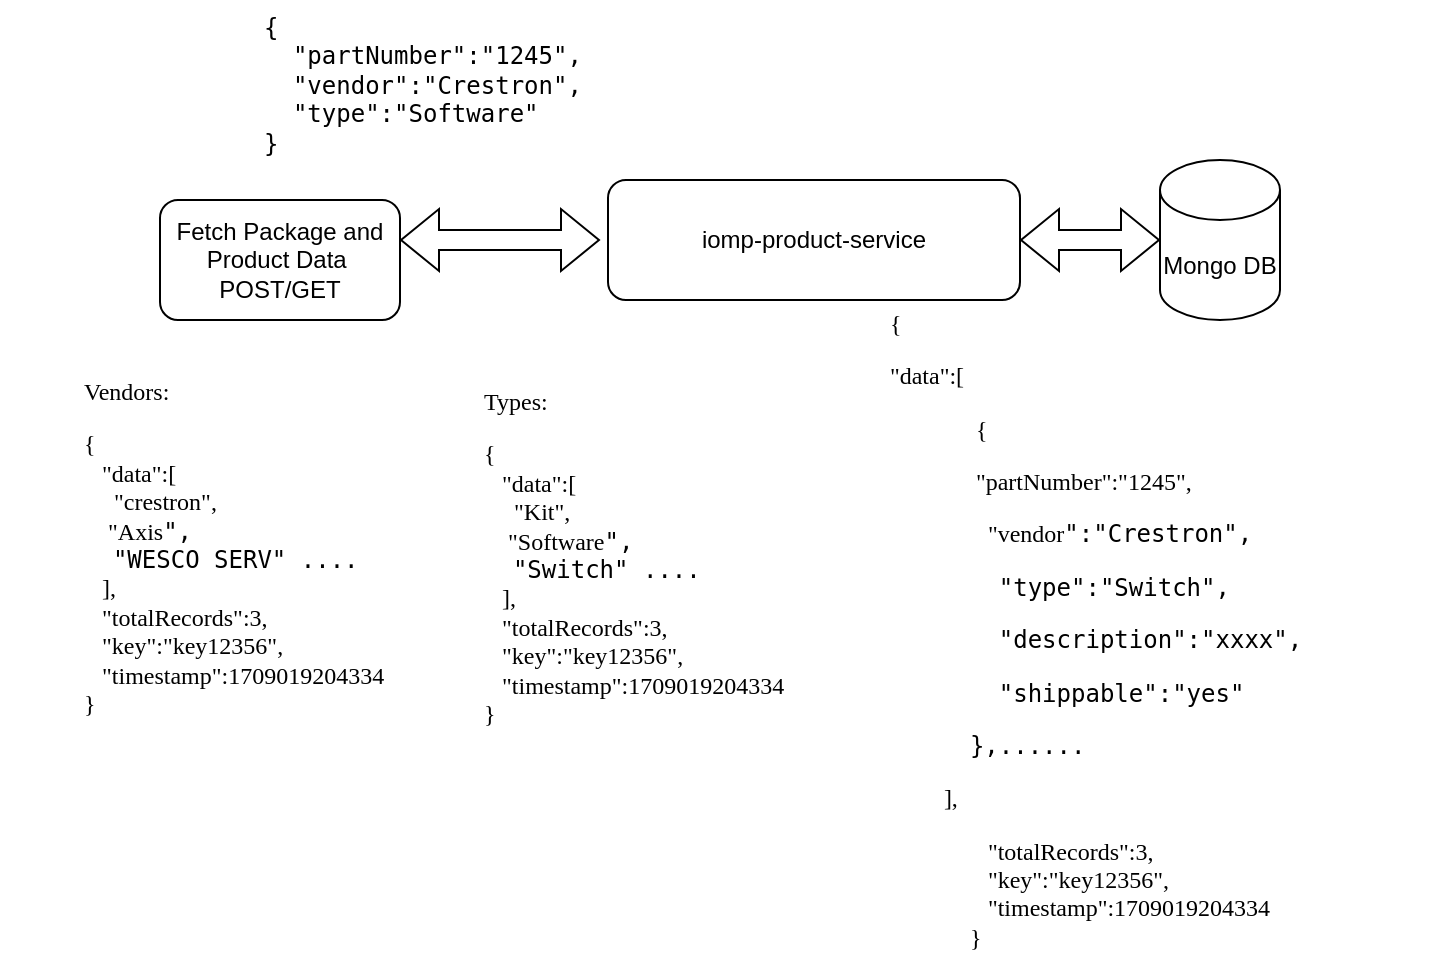 <mxfile version="24.6.3" type="github">
  <diagram name="Page-1" id="BYTXbC25DRY8ZI2Z7DPX">
    <mxGraphModel dx="1026" dy="556" grid="1" gridSize="10" guides="1" tooltips="1" connect="1" arrows="1" fold="1" page="1" pageScale="1" pageWidth="827" pageHeight="1169" math="0" shadow="0">
      <root>
        <mxCell id="0" />
        <mxCell id="1" parent="0" />
        <mxCell id="M__pvSeYkyBA2umGWvLx-5" value="Fetch Package and Product Data&amp;nbsp;&lt;div&gt;POST/GET&lt;/div&gt;" style="rounded=1;whiteSpace=wrap;html=1;" parent="1" vertex="1">
          <mxGeometry x="100" y="300" width="120" height="60" as="geometry" />
        </mxCell>
        <mxCell id="M__pvSeYkyBA2umGWvLx-6" value="" style="rounded=1;whiteSpace=wrap;html=1;" parent="1" vertex="1">
          <mxGeometry x="324" y="290" width="206" height="60" as="geometry" />
        </mxCell>
        <mxCell id="M__pvSeYkyBA2umGWvLx-7" value="iomp-product-service" style="text;html=1;align=center;verticalAlign=middle;whiteSpace=wrap;rounded=0;" parent="1" vertex="1">
          <mxGeometry x="357" y="307.5" width="140" height="25" as="geometry" />
        </mxCell>
        <mxCell id="M__pvSeYkyBA2umGWvLx-13" value="" style="shape=flexArrow;endArrow=classic;startArrow=classic;html=1;rounded=0;" parent="1" edge="1">
          <mxGeometry width="100" height="100" relative="1" as="geometry">
            <mxPoint x="220" y="320" as="sourcePoint" />
            <mxPoint x="320" y="320" as="targetPoint" />
          </mxGeometry>
        </mxCell>
        <mxCell id="M__pvSeYkyBA2umGWvLx-14" value="" style="shape=flexArrow;endArrow=classic;startArrow=classic;html=1;rounded=0;" parent="1" edge="1">
          <mxGeometry width="100" height="100" relative="1" as="geometry">
            <mxPoint x="530" y="320" as="sourcePoint" />
            <mxPoint x="600" y="320" as="targetPoint" />
          </mxGeometry>
        </mxCell>
        <mxCell id="M__pvSeYkyBA2umGWvLx-25" value="Mongo DB" style="shape=cylinder3;whiteSpace=wrap;html=1;boundedLbl=1;backgroundOutline=1;size=15;" parent="1" vertex="1">
          <mxGeometry x="600" y="280" width="60" height="80" as="geometry" />
        </mxCell>
        <mxCell id="M__pvSeYkyBA2umGWvLx-46" value="&lt;pre style=&quot;margin-top: 0px;&quot;&gt;{&lt;br&gt;  &quot;partNumber&quot;:&quot;1245&quot;,&lt;br&gt;  &quot;vendor&quot;:&quot;Crestron&quot;,&lt;br&gt;  &quot;type&quot;:&quot;Software&quot;&lt;br&gt;}&lt;/pre&gt;" style="text;html=1;whiteSpace=wrap;overflow=hidden;rounded=0;align=left;" parent="1" vertex="1">
          <mxGeometry x="150" y="200" width="280" height="80" as="geometry" />
        </mxCell>
        <mxCell id="eWnXWsVsrv5pQYVKBkyM-1" value="&lt;pre style=&quot;margin-top: 0px;&quot;&gt;&lt;pre&gt;&lt;blockquote&gt;&lt;font face=&quot;Verdana&quot;&gt;Vendors:&lt;/font&gt;&lt;/blockquote&gt;&lt;blockquote&gt;&lt;font face=&quot;Verdana&quot;&gt;{&lt;br&gt;&lt;/font&gt;&lt;font face=&quot;Verdana&quot;&gt;   &quot;data&quot;:[&lt;br&gt;&lt;/font&gt;&lt;font face=&quot;Verdana&quot;&gt;     &quot;crestron&quot;,&lt;br&gt;&lt;/font&gt;&lt;font face=&quot;Verdana&quot;&gt;    &quot;Axis&lt;/font&gt;&quot;,&lt;br&gt;  &quot;WESCO SERV&quot; ....&lt;br&gt;&lt;font face=&quot;Verdana&quot;&gt;   ],&lt;br&gt;&lt;/font&gt;&lt;font face=&quot;Verdana&quot;&gt;   &quot;totalRecords&quot;:3,&lt;br&gt;&lt;/font&gt;&lt;font face=&quot;Verdana&quot;&gt;   &quot;key&quot;:&quot;key12356&quot;,&lt;br&gt;&lt;/font&gt;&lt;font face=&quot;Verdana&quot;&gt;   &quot;timestamp&quot;:1709019204334&lt;br&gt;&lt;/font&gt;&lt;font face=&quot;Verdana&quot;&gt;}&lt;/font&gt;&lt;/blockquote&gt;&lt;/pre&gt;&lt;/pre&gt;" style="text;html=1;whiteSpace=wrap;overflow=hidden;rounded=0;align=left;" parent="1" vertex="1">
          <mxGeometry x="20" y="370" width="250" height="220" as="geometry" />
        </mxCell>
        <mxCell id="V74e8FULXuamF04aTMyP-1" value="&lt;pre style=&quot;margin-top: 0px;&quot;&gt;&lt;pre&gt;&lt;blockquote&gt;&lt;font face=&quot;Verdana&quot;&gt;Types:&lt;/font&gt;&lt;/blockquote&gt;&lt;blockquote&gt;&lt;font face=&quot;Verdana&quot;&gt;{&lt;br&gt;&lt;/font&gt;&lt;font face=&quot;Verdana&quot;&gt;   &quot;data&quot;:[&lt;br&gt;&lt;/font&gt;&lt;font face=&quot;Verdana&quot;&gt;     &quot;Kit&quot;,&lt;br&gt;&lt;/font&gt;&lt;font face=&quot;Verdana&quot;&gt;    &quot;Software&lt;/font&gt;&quot;,&lt;br&gt;  &quot;Switch&quot; ....&lt;br&gt;&lt;font face=&quot;Verdana&quot;&gt;   ],&lt;br&gt;&lt;/font&gt;&lt;font face=&quot;Verdana&quot;&gt;   &quot;totalRecords&quot;:3,&lt;br&gt;&lt;/font&gt;&lt;font face=&quot;Verdana&quot;&gt;   &quot;key&quot;:&quot;key12356&quot;,&lt;br&gt;&lt;/font&gt;&lt;font face=&quot;Verdana&quot;&gt;   &quot;timestamp&quot;:1709019204334&lt;br&gt;&lt;/font&gt;&lt;font face=&quot;Verdana&quot;&gt;}&lt;/font&gt;&lt;/blockquote&gt;&lt;/pre&gt;&lt;/pre&gt;" style="text;html=1;whiteSpace=wrap;overflow=hidden;rounded=0;align=left;" vertex="1" parent="1">
          <mxGeometry x="220" y="375" width="250" height="195" as="geometry" />
        </mxCell>
        <mxCell id="V74e8FULXuamF04aTMyP-2" value="&lt;pre style=&quot;text-align: left;&quot;&gt;&lt;blockquote&gt;&lt;span style=&quot;font-family: Verdana; background-color: initial; white-space: normal;&quot;&gt;{&lt;/span&gt;&lt;/blockquote&gt;&lt;blockquote&gt;&lt;font face=&quot;Verdana&quot;&gt;&quot;data&quot;:[&lt;/font&gt;&lt;/blockquote&gt;&lt;/pre&gt;&lt;blockquote style=&quot;margin: 0 0 0 40px; border: none; padding: 0px;&quot;&gt;&lt;pre style=&quot;text-align: left;&quot;&gt;&lt;blockquote&gt;&lt;font face=&quot;Verdana&quot;&gt; { &lt;/font&gt;&lt;span style=&quot;font-family: Verdana; background-color: initial; white-space: normal;&quot;&gt;&amp;nbsp; &amp;nbsp; &amp;nbsp; &amp;nbsp;&amp;nbsp;&lt;/span&gt;&lt;/blockquote&gt;&lt;blockquote&gt;&lt;span style=&quot;font-family: Verdana; background-color: initial; white-space: normal;&quot;&gt;&amp;nbsp;&quot;partNumber&quot;:&quot;1245&quot;,&lt;/span&gt;&lt;/blockquote&gt;&lt;/pre&gt;&lt;pre style=&quot;text-align: left;&quot;&gt;&lt;blockquote&gt;&lt;font face=&quot;Verdana&quot;&gt;   &quot;vendor&lt;/font&gt;&quot;:&quot;Crestron&quot;,&lt;/blockquote&gt;&lt;/pre&gt;&lt;pre style=&quot;text-align: left;&quot;&gt;&lt;blockquote&gt;  &quot;type&quot;:&quot;Switch&quot;,&lt;/blockquote&gt;&lt;/pre&gt;&lt;pre style=&quot;text-align: left;&quot;&gt;&lt;blockquote&gt;  &quot;description&quot;:&quot;xxxx&quot;,&lt;/blockquote&gt;&lt;/pre&gt;&lt;pre style=&quot;text-align: left;&quot;&gt;&lt;blockquote&gt;  &quot;shippable&quot;:&quot;yes&quot;&lt;/blockquote&gt;&lt;/pre&gt;&lt;pre style=&quot;text-align: left;&quot;&gt;&lt;blockquote&gt;},......&lt;/blockquote&gt;&lt;/pre&gt;&lt;/blockquote&gt;&lt;pre style=&quot;text-align: left;&quot;&gt;&lt;blockquote&gt;&lt;font face=&quot;Verdana&quot;&gt;         ],&lt;br&gt;&lt;/font&gt;&lt;blockquote&gt;&lt;font face=&quot;Verdana&quot;&gt;   &quot;totalRecords&quot;:3,&lt;br&gt;&lt;/font&gt;&lt;font face=&quot;Verdana&quot;&gt;   &quot;key&quot;:&quot;key12356&quot;,&lt;br&gt;&lt;/font&gt;&lt;font face=&quot;Verdana&quot;&gt;   &quot;timestamp&quot;:1709019204334&lt;br&gt;&lt;/font&gt;&lt;font face=&quot;Verdana&quot;&gt;}&lt;/font&gt;&lt;/blockquote&gt;&lt;/blockquote&gt;&lt;/pre&gt;" style="text;html=1;align=center;verticalAlign=middle;whiteSpace=wrap;rounded=0;" vertex="1" parent="1">
          <mxGeometry x="460" y="420" width="240" height="190" as="geometry" />
        </mxCell>
      </root>
    </mxGraphModel>
  </diagram>
</mxfile>
